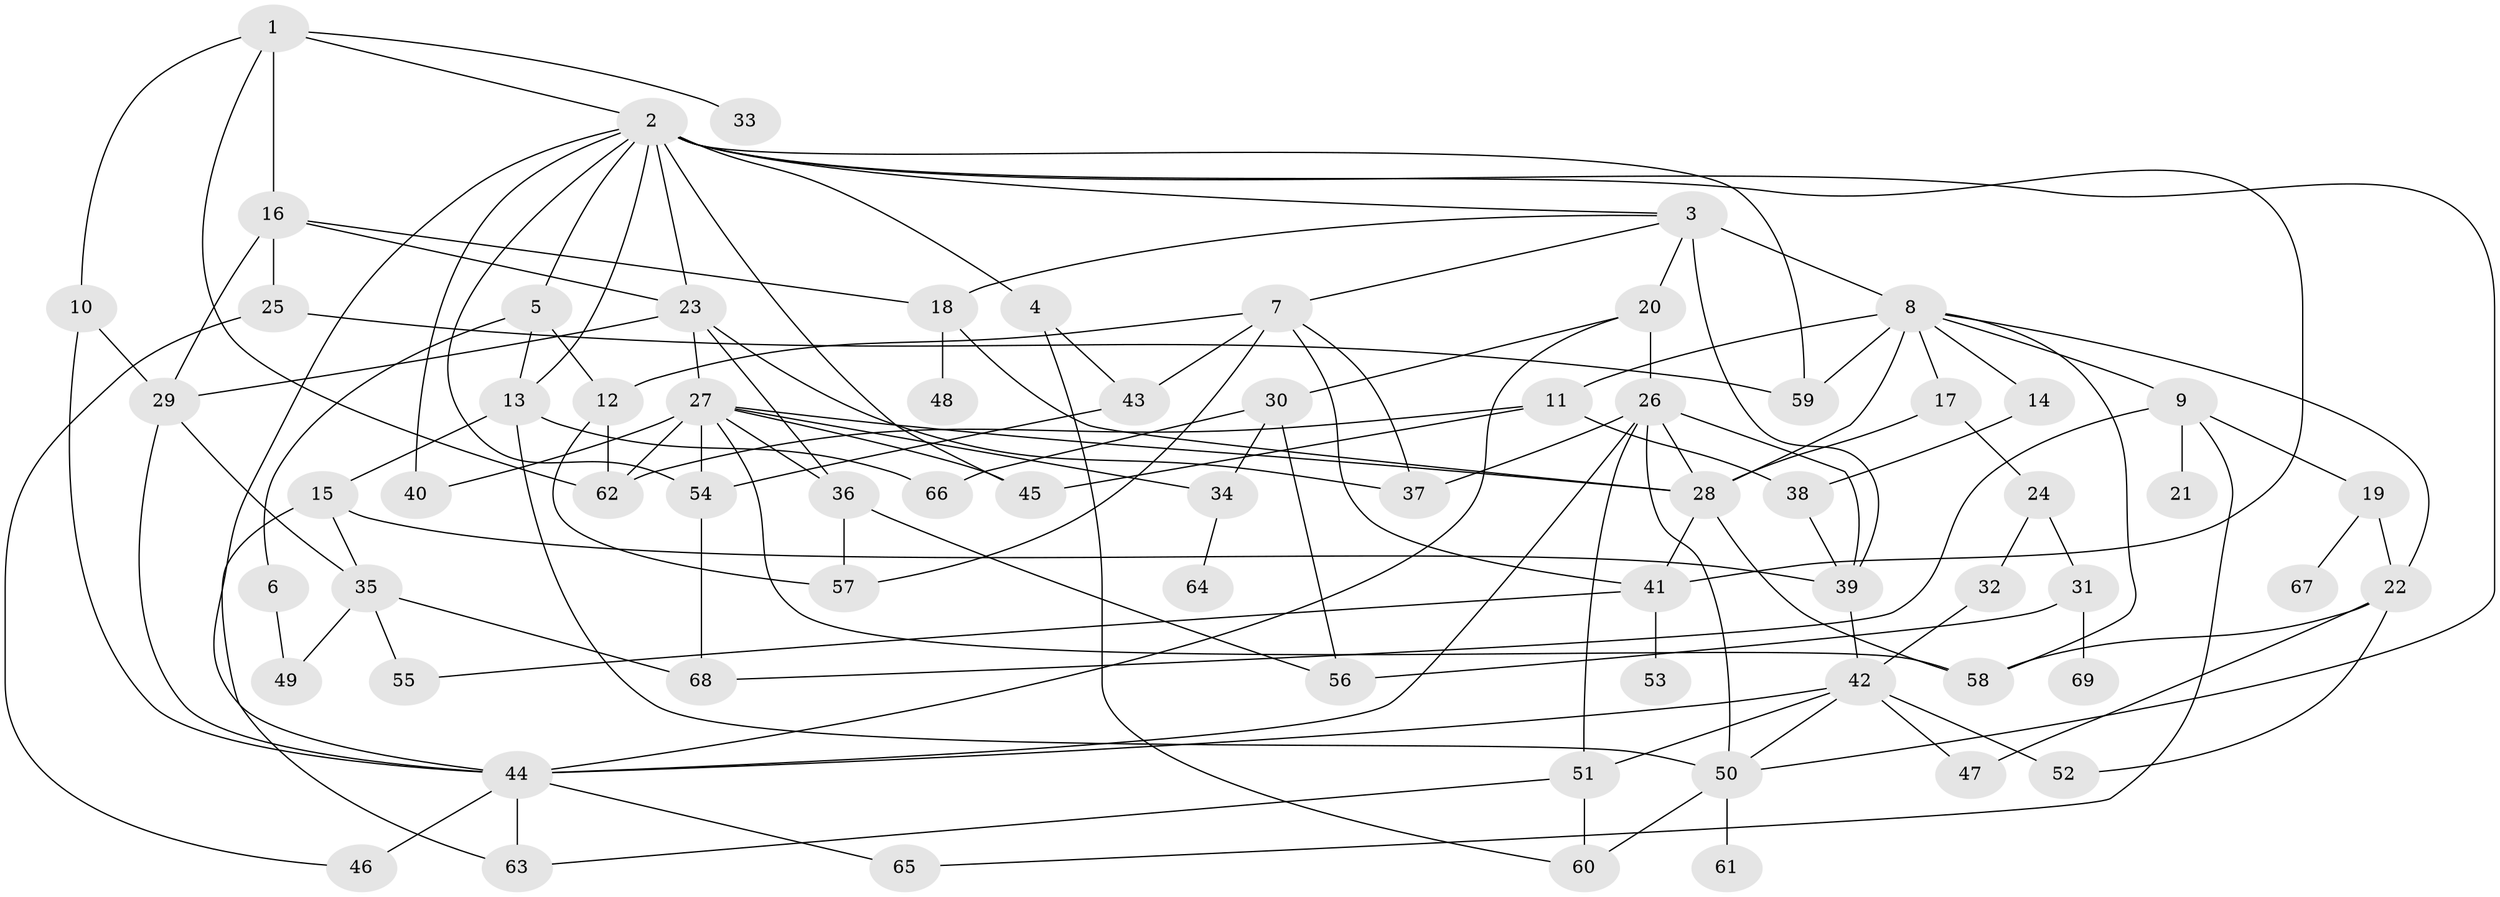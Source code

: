 // original degree distribution, {5: 0.11678832116788321, 8: 0.0072992700729927005, 7: 0.0072992700729927005, 2: 0.24087591240875914, 4: 0.11678832116788321, 3: 0.27007299270072993, 9: 0.0072992700729927005, 6: 0.029197080291970802, 1: 0.19708029197080293, 10: 0.0072992700729927005}
// Generated by graph-tools (version 1.1) at 2025/43/03/06/25 01:43:18]
// undirected, 69 vertices, 131 edges
graph export_dot {
graph [start="1"]
  node [color=gray90,style=filled];
  1;
  2;
  3;
  4;
  5;
  6;
  7;
  8;
  9;
  10;
  11;
  12;
  13;
  14;
  15;
  16;
  17;
  18;
  19;
  20;
  21;
  22;
  23;
  24;
  25;
  26;
  27;
  28;
  29;
  30;
  31;
  32;
  33;
  34;
  35;
  36;
  37;
  38;
  39;
  40;
  41;
  42;
  43;
  44;
  45;
  46;
  47;
  48;
  49;
  50;
  51;
  52;
  53;
  54;
  55;
  56;
  57;
  58;
  59;
  60;
  61;
  62;
  63;
  64;
  65;
  66;
  67;
  68;
  69;
  1 -- 2 [weight=1.0];
  1 -- 10 [weight=1.0];
  1 -- 16 [weight=1.0];
  1 -- 33 [weight=1.0];
  1 -- 62 [weight=1.0];
  2 -- 3 [weight=1.0];
  2 -- 4 [weight=1.0];
  2 -- 5 [weight=1.0];
  2 -- 13 [weight=1.0];
  2 -- 23 [weight=1.0];
  2 -- 40 [weight=1.0];
  2 -- 41 [weight=1.0];
  2 -- 44 [weight=1.0];
  2 -- 45 [weight=1.0];
  2 -- 50 [weight=1.0];
  2 -- 54 [weight=1.0];
  2 -- 59 [weight=1.0];
  3 -- 7 [weight=1.0];
  3 -- 8 [weight=2.0];
  3 -- 18 [weight=1.0];
  3 -- 20 [weight=1.0];
  3 -- 39 [weight=2.0];
  4 -- 43 [weight=1.0];
  4 -- 60 [weight=1.0];
  5 -- 6 [weight=1.0];
  5 -- 12 [weight=1.0];
  5 -- 13 [weight=1.0];
  6 -- 49 [weight=1.0];
  7 -- 12 [weight=1.0];
  7 -- 37 [weight=1.0];
  7 -- 41 [weight=1.0];
  7 -- 43 [weight=1.0];
  7 -- 57 [weight=1.0];
  8 -- 9 [weight=1.0];
  8 -- 11 [weight=1.0];
  8 -- 14 [weight=1.0];
  8 -- 17 [weight=1.0];
  8 -- 22 [weight=1.0];
  8 -- 28 [weight=1.0];
  8 -- 58 [weight=1.0];
  8 -- 59 [weight=1.0];
  9 -- 19 [weight=1.0];
  9 -- 21 [weight=1.0];
  9 -- 65 [weight=1.0];
  9 -- 68 [weight=1.0];
  10 -- 29 [weight=1.0];
  10 -- 44 [weight=1.0];
  11 -- 38 [weight=1.0];
  11 -- 45 [weight=1.0];
  11 -- 62 [weight=1.0];
  12 -- 57 [weight=1.0];
  12 -- 62 [weight=1.0];
  13 -- 15 [weight=2.0];
  13 -- 50 [weight=1.0];
  13 -- 66 [weight=1.0];
  14 -- 38 [weight=1.0];
  15 -- 35 [weight=1.0];
  15 -- 39 [weight=1.0];
  15 -- 63 [weight=1.0];
  16 -- 18 [weight=1.0];
  16 -- 23 [weight=1.0];
  16 -- 25 [weight=1.0];
  16 -- 29 [weight=1.0];
  17 -- 24 [weight=1.0];
  17 -- 28 [weight=1.0];
  18 -- 28 [weight=1.0];
  18 -- 48 [weight=1.0];
  19 -- 22 [weight=1.0];
  19 -- 67 [weight=1.0];
  20 -- 26 [weight=2.0];
  20 -- 30 [weight=1.0];
  20 -- 44 [weight=1.0];
  22 -- 47 [weight=2.0];
  22 -- 52 [weight=1.0];
  22 -- 58 [weight=1.0];
  23 -- 27 [weight=1.0];
  23 -- 29 [weight=1.0];
  23 -- 36 [weight=1.0];
  23 -- 37 [weight=1.0];
  24 -- 31 [weight=1.0];
  24 -- 32 [weight=1.0];
  25 -- 46 [weight=1.0];
  25 -- 59 [weight=1.0];
  26 -- 28 [weight=1.0];
  26 -- 37 [weight=1.0];
  26 -- 39 [weight=1.0];
  26 -- 44 [weight=1.0];
  26 -- 50 [weight=1.0];
  26 -- 51 [weight=1.0];
  27 -- 28 [weight=1.0];
  27 -- 34 [weight=1.0];
  27 -- 36 [weight=1.0];
  27 -- 40 [weight=1.0];
  27 -- 45 [weight=1.0];
  27 -- 54 [weight=1.0];
  27 -- 58 [weight=1.0];
  27 -- 62 [weight=1.0];
  28 -- 41 [weight=1.0];
  28 -- 58 [weight=1.0];
  29 -- 35 [weight=1.0];
  29 -- 44 [weight=1.0];
  30 -- 34 [weight=1.0];
  30 -- 56 [weight=1.0];
  30 -- 66 [weight=1.0];
  31 -- 56 [weight=1.0];
  31 -- 69 [weight=1.0];
  32 -- 42 [weight=1.0];
  34 -- 64 [weight=1.0];
  35 -- 49 [weight=1.0];
  35 -- 55 [weight=1.0];
  35 -- 68 [weight=1.0];
  36 -- 56 [weight=1.0];
  36 -- 57 [weight=1.0];
  38 -- 39 [weight=1.0];
  39 -- 42 [weight=1.0];
  41 -- 53 [weight=1.0];
  41 -- 55 [weight=1.0];
  42 -- 44 [weight=1.0];
  42 -- 47 [weight=1.0];
  42 -- 50 [weight=1.0];
  42 -- 51 [weight=1.0];
  42 -- 52 [weight=2.0];
  43 -- 54 [weight=1.0];
  44 -- 46 [weight=1.0];
  44 -- 63 [weight=1.0];
  44 -- 65 [weight=1.0];
  50 -- 60 [weight=1.0];
  50 -- 61 [weight=1.0];
  51 -- 60 [weight=1.0];
  51 -- 63 [weight=1.0];
  54 -- 68 [weight=1.0];
}
